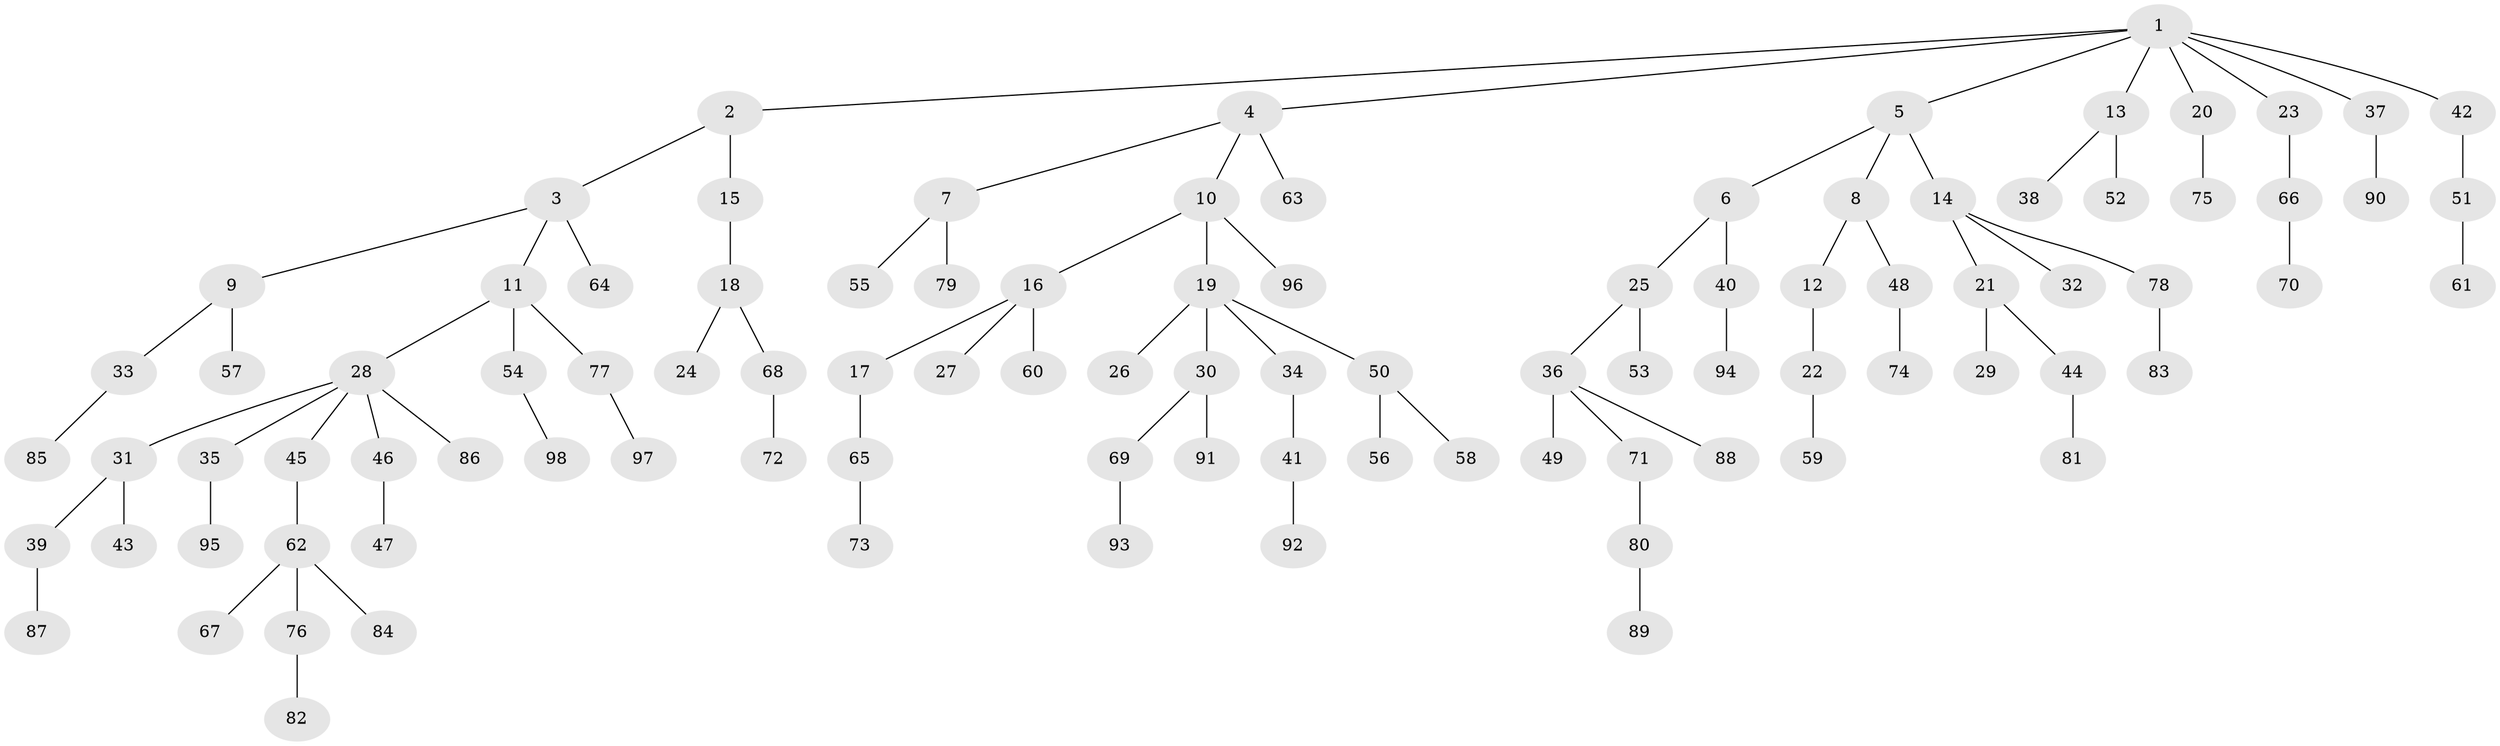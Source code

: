 // coarse degree distribution, {8: 0.01694915254237288, 3: 0.1694915254237288, 4: 0.05084745762711865, 2: 0.288135593220339, 1: 0.4576271186440678, 5: 0.01694915254237288}
// Generated by graph-tools (version 1.1) at 2025/51/03/04/25 22:51:40]
// undirected, 98 vertices, 97 edges
graph export_dot {
  node [color=gray90,style=filled];
  1;
  2;
  3;
  4;
  5;
  6;
  7;
  8;
  9;
  10;
  11;
  12;
  13;
  14;
  15;
  16;
  17;
  18;
  19;
  20;
  21;
  22;
  23;
  24;
  25;
  26;
  27;
  28;
  29;
  30;
  31;
  32;
  33;
  34;
  35;
  36;
  37;
  38;
  39;
  40;
  41;
  42;
  43;
  44;
  45;
  46;
  47;
  48;
  49;
  50;
  51;
  52;
  53;
  54;
  55;
  56;
  57;
  58;
  59;
  60;
  61;
  62;
  63;
  64;
  65;
  66;
  67;
  68;
  69;
  70;
  71;
  72;
  73;
  74;
  75;
  76;
  77;
  78;
  79;
  80;
  81;
  82;
  83;
  84;
  85;
  86;
  87;
  88;
  89;
  90;
  91;
  92;
  93;
  94;
  95;
  96;
  97;
  98;
  1 -- 2;
  1 -- 4;
  1 -- 5;
  1 -- 13;
  1 -- 20;
  1 -- 23;
  1 -- 37;
  1 -- 42;
  2 -- 3;
  2 -- 15;
  3 -- 9;
  3 -- 11;
  3 -- 64;
  4 -- 7;
  4 -- 10;
  4 -- 63;
  5 -- 6;
  5 -- 8;
  5 -- 14;
  6 -- 25;
  6 -- 40;
  7 -- 55;
  7 -- 79;
  8 -- 12;
  8 -- 48;
  9 -- 33;
  9 -- 57;
  10 -- 16;
  10 -- 19;
  10 -- 96;
  11 -- 28;
  11 -- 54;
  11 -- 77;
  12 -- 22;
  13 -- 38;
  13 -- 52;
  14 -- 21;
  14 -- 32;
  14 -- 78;
  15 -- 18;
  16 -- 17;
  16 -- 27;
  16 -- 60;
  17 -- 65;
  18 -- 24;
  18 -- 68;
  19 -- 26;
  19 -- 30;
  19 -- 34;
  19 -- 50;
  20 -- 75;
  21 -- 29;
  21 -- 44;
  22 -- 59;
  23 -- 66;
  25 -- 36;
  25 -- 53;
  28 -- 31;
  28 -- 35;
  28 -- 45;
  28 -- 46;
  28 -- 86;
  30 -- 69;
  30 -- 91;
  31 -- 39;
  31 -- 43;
  33 -- 85;
  34 -- 41;
  35 -- 95;
  36 -- 49;
  36 -- 71;
  36 -- 88;
  37 -- 90;
  39 -- 87;
  40 -- 94;
  41 -- 92;
  42 -- 51;
  44 -- 81;
  45 -- 62;
  46 -- 47;
  48 -- 74;
  50 -- 56;
  50 -- 58;
  51 -- 61;
  54 -- 98;
  62 -- 67;
  62 -- 76;
  62 -- 84;
  65 -- 73;
  66 -- 70;
  68 -- 72;
  69 -- 93;
  71 -- 80;
  76 -- 82;
  77 -- 97;
  78 -- 83;
  80 -- 89;
}
